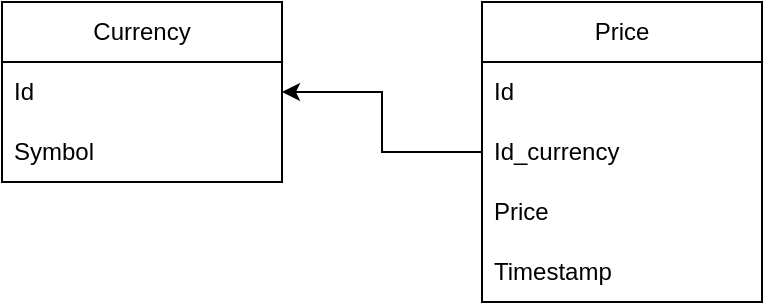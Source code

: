 <mxfile version="28.0.4">
  <diagram name="Страница — 1" id="ibyQLl_ccnkz24yhO2rc">
    <mxGraphModel dx="1041" dy="630" grid="1" gridSize="10" guides="1" tooltips="1" connect="1" arrows="1" fold="1" page="1" pageScale="1" pageWidth="1169" pageHeight="1654" math="0" shadow="0">
      <root>
        <mxCell id="0" />
        <mxCell id="1" parent="0" />
        <mxCell id="rI2g9CpcMN61RO2enBEN-1" value="Currency" style="swimlane;fontStyle=0;childLayout=stackLayout;horizontal=1;startSize=30;horizontalStack=0;resizeParent=1;resizeParentMax=0;resizeLast=0;collapsible=1;marginBottom=0;whiteSpace=wrap;html=1;" vertex="1" parent="1">
          <mxGeometry x="150" y="180" width="140" height="90" as="geometry" />
        </mxCell>
        <mxCell id="rI2g9CpcMN61RO2enBEN-3" value="Id" style="text;strokeColor=none;fillColor=none;align=left;verticalAlign=middle;spacingLeft=4;spacingRight=4;overflow=hidden;points=[[0,0.5],[1,0.5]];portConstraint=eastwest;rotatable=0;whiteSpace=wrap;html=1;" vertex="1" parent="rI2g9CpcMN61RO2enBEN-1">
          <mxGeometry y="30" width="140" height="30" as="geometry" />
        </mxCell>
        <mxCell id="rI2g9CpcMN61RO2enBEN-2" value="Symbol" style="text;strokeColor=none;fillColor=none;align=left;verticalAlign=middle;spacingLeft=4;spacingRight=4;overflow=hidden;points=[[0,0.5],[1,0.5]];portConstraint=eastwest;rotatable=0;whiteSpace=wrap;html=1;" vertex="1" parent="rI2g9CpcMN61RO2enBEN-1">
          <mxGeometry y="60" width="140" height="30" as="geometry" />
        </mxCell>
        <mxCell id="rI2g9CpcMN61RO2enBEN-5" value="Price" style="swimlane;fontStyle=0;childLayout=stackLayout;horizontal=1;startSize=30;horizontalStack=0;resizeParent=1;resizeParentMax=0;resizeLast=0;collapsible=1;marginBottom=0;whiteSpace=wrap;html=1;" vertex="1" parent="1">
          <mxGeometry x="390" y="180" width="140" height="150" as="geometry" />
        </mxCell>
        <mxCell id="rI2g9CpcMN61RO2enBEN-6" value="Id" style="text;strokeColor=none;fillColor=none;align=left;verticalAlign=middle;spacingLeft=4;spacingRight=4;overflow=hidden;points=[[0,0.5],[1,0.5]];portConstraint=eastwest;rotatable=0;whiteSpace=wrap;html=1;" vertex="1" parent="rI2g9CpcMN61RO2enBEN-5">
          <mxGeometry y="30" width="140" height="30" as="geometry" />
        </mxCell>
        <mxCell id="rI2g9CpcMN61RO2enBEN-7" value="Id_currency" style="text;strokeColor=none;fillColor=none;align=left;verticalAlign=middle;spacingLeft=4;spacingRight=4;overflow=hidden;points=[[0,0.5],[1,0.5]];portConstraint=eastwest;rotatable=0;whiteSpace=wrap;html=1;" vertex="1" parent="rI2g9CpcMN61RO2enBEN-5">
          <mxGeometry y="60" width="140" height="30" as="geometry" />
        </mxCell>
        <mxCell id="rI2g9CpcMN61RO2enBEN-8" value="Price" style="text;strokeColor=none;fillColor=none;align=left;verticalAlign=middle;spacingLeft=4;spacingRight=4;overflow=hidden;points=[[0,0.5],[1,0.5]];portConstraint=eastwest;rotatable=0;whiteSpace=wrap;html=1;" vertex="1" parent="rI2g9CpcMN61RO2enBEN-5">
          <mxGeometry y="90" width="140" height="30" as="geometry" />
        </mxCell>
        <mxCell id="rI2g9CpcMN61RO2enBEN-9" value="Timestamp" style="text;strokeColor=none;fillColor=none;align=left;verticalAlign=middle;spacingLeft=4;spacingRight=4;overflow=hidden;points=[[0,0.5],[1,0.5]];portConstraint=eastwest;rotatable=0;whiteSpace=wrap;html=1;" vertex="1" parent="rI2g9CpcMN61RO2enBEN-5">
          <mxGeometry y="120" width="140" height="30" as="geometry" />
        </mxCell>
        <mxCell id="rI2g9CpcMN61RO2enBEN-10" style="edgeStyle=orthogonalEdgeStyle;rounded=0;orthogonalLoop=1;jettySize=auto;html=1;entryX=1;entryY=0.5;entryDx=0;entryDy=0;" edge="1" parent="1" source="rI2g9CpcMN61RO2enBEN-7" target="rI2g9CpcMN61RO2enBEN-3">
          <mxGeometry relative="1" as="geometry" />
        </mxCell>
      </root>
    </mxGraphModel>
  </diagram>
</mxfile>
